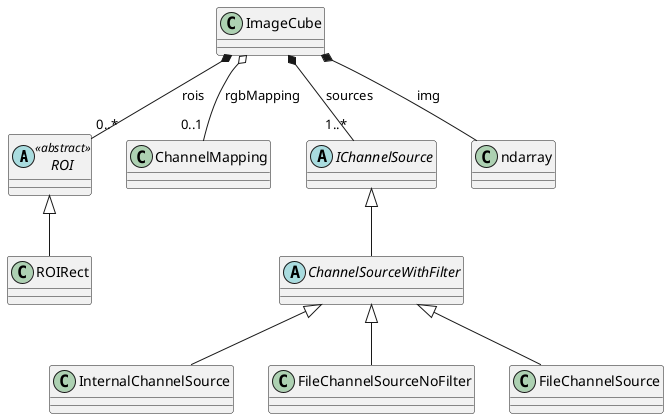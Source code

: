 @startuml
skinparam classAttributeIconSize 0

abstract class ROI <<abstract>> {
}

class ROIRect extends ROI {
}

class ChannelMapping {
}

abstract class IChannelSource {
}
abstract class ChannelSourceWithFilter extends IChannelSource {
}
class InternalChannelSource extends ChannelSourceWithFilter {
}
class FileChannelSourceNoFilter extends ChannelSourceWithFilter {
}
class FileChannelSource extends ChannelSourceWithFilter {
}



class ImageCube {
}

ImageCube *-- "1..*" IChannelSource: sources
ImageCube o-- "0..1" ChannelMapping: rgbMapping
ImageCube *-- ndarray : img
ImageCube *-- "0..*" ROI : rois


@enduml

